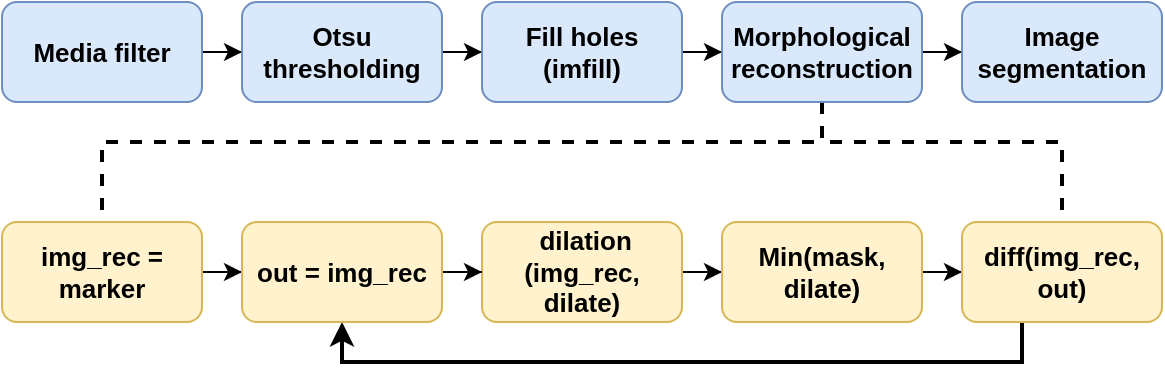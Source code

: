 <mxfile version="13.6.9" type="device"><diagram id="3CeLUUUTK-cBv0TT8aM_" name="Page-1"><mxGraphModel dx="460" dy="752" grid="1" gridSize="10" guides="1" tooltips="1" connect="1" arrows="1" fold="1" page="1" pageScale="1" pageWidth="600" pageHeight="200" math="0" shadow="0"><root><mxCell id="0"/><mxCell id="1" parent="0"/><mxCell id="hhGxw5FE5ZM1la0dUktH-9" value="" style="edgeStyle=orthogonalEdgeStyle;rounded=0;orthogonalLoop=1;jettySize=auto;html=1;" edge="1" parent="1" source="hhGxw5FE5ZM1la0dUktH-1" target="hhGxw5FE5ZM1la0dUktH-3"><mxGeometry relative="1" as="geometry"/></mxCell><mxCell id="hhGxw5FE5ZM1la0dUktH-1" value="Media filter" style="rounded=1;whiteSpace=wrap;html=1;fontSize=13;fontStyle=1;fillColor=#dae8fc;strokeColor=#6c8ebf;" vertex="1" parent="1"><mxGeometry x="10" y="10" width="100" height="50" as="geometry"/></mxCell><mxCell id="hhGxw5FE5ZM1la0dUktH-11" value="" style="edgeStyle=orthogonalEdgeStyle;rounded=0;orthogonalLoop=1;jettySize=auto;html=1;" edge="1" parent="1" source="hhGxw5FE5ZM1la0dUktH-3" target="hhGxw5FE5ZM1la0dUktH-4"><mxGeometry relative="1" as="geometry"/></mxCell><mxCell id="hhGxw5FE5ZM1la0dUktH-3" value="Otsu thresholding" style="rounded=1;whiteSpace=wrap;html=1;fontSize=13;fontStyle=1;fillColor=#dae8fc;strokeColor=#6c8ebf;" vertex="1" parent="1"><mxGeometry x="130" y="10" width="100" height="50" as="geometry"/></mxCell><mxCell id="hhGxw5FE5ZM1la0dUktH-12" value="" style="edgeStyle=orthogonalEdgeStyle;rounded=0;orthogonalLoop=1;jettySize=auto;html=1;" edge="1" parent="1" source="hhGxw5FE5ZM1la0dUktH-4" target="hhGxw5FE5ZM1la0dUktH-5"><mxGeometry relative="1" as="geometry"/></mxCell><mxCell id="hhGxw5FE5ZM1la0dUktH-4" value="Fill holes &lt;br style=&quot;font-size: 13px;&quot;&gt;(imfill)" style="rounded=1;whiteSpace=wrap;html=1;fontSize=13;fontStyle=1;fillColor=#dae8fc;strokeColor=#6c8ebf;" vertex="1" parent="1"><mxGeometry x="250" y="10" width="100" height="50" as="geometry"/></mxCell><mxCell id="hhGxw5FE5ZM1la0dUktH-13" value="" style="edgeStyle=orthogonalEdgeStyle;rounded=0;orthogonalLoop=1;jettySize=auto;html=1;" edge="1" parent="1" source="hhGxw5FE5ZM1la0dUktH-5" target="hhGxw5FE5ZM1la0dUktH-6"><mxGeometry relative="1" as="geometry"/></mxCell><mxCell id="hhGxw5FE5ZM1la0dUktH-21" value="" style="edgeStyle=orthogonalEdgeStyle;rounded=0;orthogonalLoop=1;jettySize=auto;html=1;fontSize=13;entryX=0.5;entryY=0;entryDx=0;entryDy=0;endArrow=none;endFill=0;dashed=1;strokeWidth=2;" edge="1" parent="1" source="hhGxw5FE5ZM1la0dUktH-5" target="hhGxw5FE5ZM1la0dUktH-16"><mxGeometry relative="1" as="geometry"><Array as="points"><mxPoint x="420" y="80"/><mxPoint x="60" y="80"/></Array></mxGeometry></mxCell><mxCell id="hhGxw5FE5ZM1la0dUktH-27" value="" style="edgeStyle=orthogonalEdgeStyle;rounded=0;orthogonalLoop=1;jettySize=auto;html=1;dashed=1;startArrow=none;startFill=0;endArrow=none;endFill=0;strokeWidth=2;fontSize=13;entryX=0.5;entryY=0;entryDx=0;entryDy=0;" edge="1" parent="1" source="hhGxw5FE5ZM1la0dUktH-5" target="hhGxw5FE5ZM1la0dUktH-17"><mxGeometry relative="1" as="geometry"><Array as="points"><mxPoint x="420" y="80"/><mxPoint x="540" y="80"/></Array></mxGeometry></mxCell><mxCell id="hhGxw5FE5ZM1la0dUktH-5" value="Morphological reconstruction" style="rounded=1;whiteSpace=wrap;html=1;fontSize=13;fontStyle=1;fillColor=#dae8fc;strokeColor=#6c8ebf;" vertex="1" parent="1"><mxGeometry x="370" y="10" width="100" height="50" as="geometry"/></mxCell><mxCell id="hhGxw5FE5ZM1la0dUktH-6" value="Image segmentation" style="rounded=1;whiteSpace=wrap;html=1;fontSize=13;fontStyle=1;fillColor=#dae8fc;strokeColor=#6c8ebf;" vertex="1" parent="1"><mxGeometry x="490" y="10" width="100" height="50" as="geometry"/></mxCell><mxCell id="hhGxw5FE5ZM1la0dUktH-23" value="" style="edgeStyle=orthogonalEdgeStyle;rounded=0;orthogonalLoop=1;jettySize=auto;html=1;endArrow=classic;endFill=1;fontSize=13;fontStyle=1" edge="1" parent="1" source="hhGxw5FE5ZM1la0dUktH-14" target="hhGxw5FE5ZM1la0dUktH-15"><mxGeometry relative="1" as="geometry"/></mxCell><mxCell id="hhGxw5FE5ZM1la0dUktH-14" value="&amp;nbsp;dilation&lt;br&gt;(img_rec, dilate)" style="rounded=1;whiteSpace=wrap;html=1;fontSize=13;fillColor=#fff2cc;strokeColor=#d6b656;fontStyle=1" vertex="1" parent="1"><mxGeometry x="250" y="120" width="100" height="50" as="geometry"/></mxCell><mxCell id="hhGxw5FE5ZM1la0dUktH-24" value="" style="edgeStyle=orthogonalEdgeStyle;rounded=0;orthogonalLoop=1;jettySize=auto;html=1;endArrow=classic;endFill=1;fontSize=13;startArrow=none;startFill=0;fontStyle=1" edge="1" parent="1" source="hhGxw5FE5ZM1la0dUktH-15" target="hhGxw5FE5ZM1la0dUktH-17"><mxGeometry relative="1" as="geometry"/></mxCell><mxCell id="hhGxw5FE5ZM1la0dUktH-15" value="Min(mask, dilate)" style="rounded=1;whiteSpace=wrap;html=1;fontSize=13;fillColor=#fff2cc;strokeColor=#d6b656;fontStyle=1" vertex="1" parent="1"><mxGeometry x="370" y="120" width="100" height="50" as="geometry"/></mxCell><mxCell id="hhGxw5FE5ZM1la0dUktH-29" value="" style="edgeStyle=orthogonalEdgeStyle;rounded=0;orthogonalLoop=1;jettySize=auto;html=1;startArrow=none;startFill=0;endArrow=classic;endFill=1;strokeWidth=1;fontSize=13;fontStyle=1" edge="1" parent="1" source="hhGxw5FE5ZM1la0dUktH-16" target="hhGxw5FE5ZM1la0dUktH-28"><mxGeometry relative="1" as="geometry"/></mxCell><mxCell id="hhGxw5FE5ZM1la0dUktH-16" value="img_rec = marker" style="rounded=1;whiteSpace=wrap;html=1;fontSize=13;fillColor=#fff2cc;strokeColor=#d6b656;fontStyle=1" vertex="1" parent="1"><mxGeometry x="10" y="120" width="100" height="50" as="geometry"/></mxCell><mxCell id="hhGxw5FE5ZM1la0dUktH-20" value="" style="edgeStyle=orthogonalEdgeStyle;rounded=0;orthogonalLoop=1;jettySize=auto;html=1;fontSize=13;entryX=0.5;entryY=1;entryDx=0;entryDy=0;fontStyle=1;strokeWidth=2;" edge="1" parent="1" source="hhGxw5FE5ZM1la0dUktH-17" target="hhGxw5FE5ZM1la0dUktH-28"><mxGeometry relative="1" as="geometry"><mxPoint x="650" y="155" as="targetPoint"/><Array as="points"><mxPoint x="520" y="190"/><mxPoint x="180" y="190"/></Array></mxGeometry></mxCell><mxCell id="hhGxw5FE5ZM1la0dUktH-17" value="diff(img_rec, out)" style="rounded=1;whiteSpace=wrap;html=1;fontSize=13;fillColor=#fff2cc;strokeColor=#d6b656;fontStyle=1" vertex="1" parent="1"><mxGeometry x="490" y="120" width="100" height="50" as="geometry"/></mxCell><mxCell id="hhGxw5FE5ZM1la0dUktH-30" value="" style="edgeStyle=orthogonalEdgeStyle;rounded=0;orthogonalLoop=1;jettySize=auto;html=1;startArrow=none;startFill=0;endArrow=classic;endFill=1;strokeWidth=1;fontSize=13;fontStyle=1" edge="1" parent="1" source="hhGxw5FE5ZM1la0dUktH-28" target="hhGxw5FE5ZM1la0dUktH-14"><mxGeometry relative="1" as="geometry"/></mxCell><mxCell id="hhGxw5FE5ZM1la0dUktH-28" value="out = img_rec" style="rounded=1;whiteSpace=wrap;html=1;fontSize=13;fillColor=#fff2cc;strokeColor=#d6b656;fontStyle=1" vertex="1" parent="1"><mxGeometry x="130" y="120" width="100" height="50" as="geometry"/></mxCell></root></mxGraphModel></diagram></mxfile>